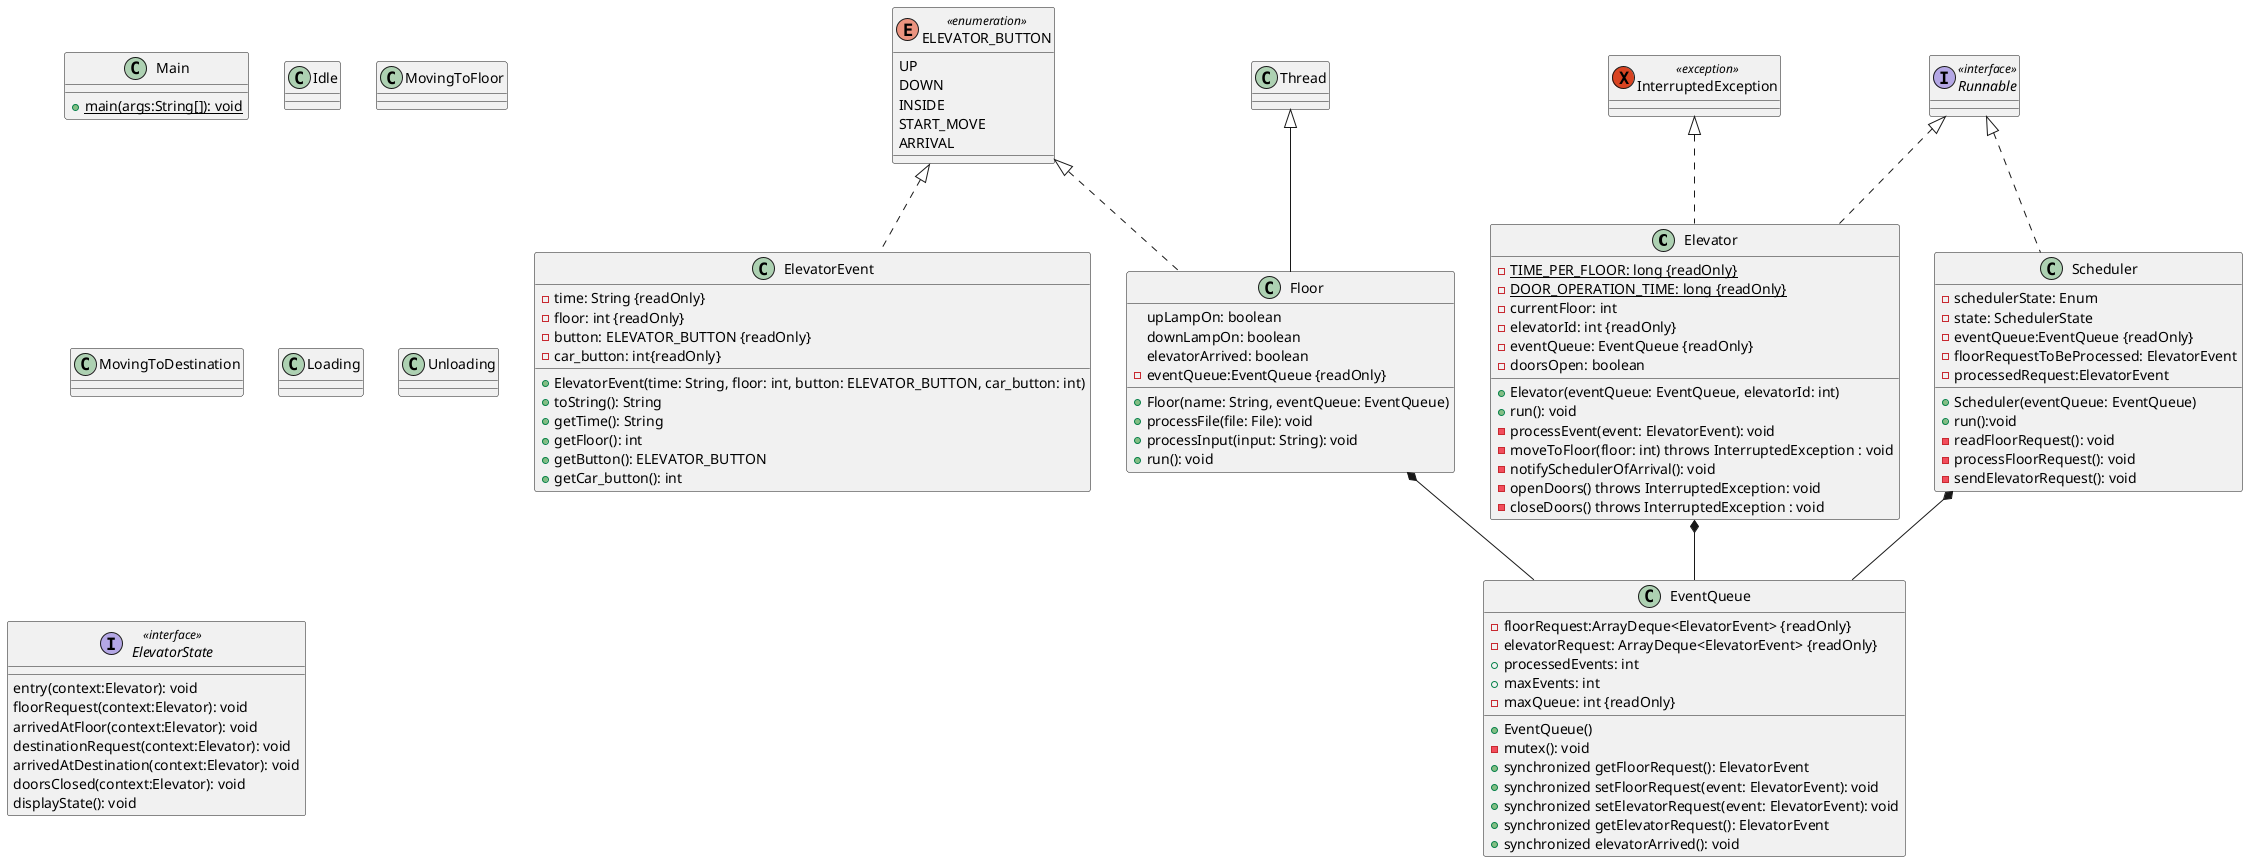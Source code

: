 @startuml
'https://plantuml.com/class-diagram

class Elevator
class ElevatorEvent
class EventQueue
class Floor
class Main
class Scheduler
class Idle
class MovingToFloor
class MovingToDestination
class Loading
class Unloading
enum ELEVATOR_BUTTON <<enumeration>>
exception InterruptedException <<exception>>
interface Runnable <<interface>>
interface ElevatorState <<interface>>

Scheduler *-- EventQueue
Elevator *-- EventQueue
Floor *-- EventQueue

InterruptedException <|.. Elevator

ELEVATOR_BUTTON <|.. ElevatorEvent
ELEVATOR_BUTTON <|.. Floor

interface ElevatorState {
entry(context:Elevator): void
floorRequest(context:Elevator): void
arrivedAtFloor(context:Elevator): void
destinationRequest(context:Elevator): void
arrivedAtDestination(context:Elevator): void
doorsClosed(context:Elevator): void
displayState(): void
}

class Elevator implements Runnable {
-{static} TIME_PER_FLOOR: long {readOnly}
-{static} DOOR_OPERATION_TIME: long {readOnly}
-currentFloor: int
-elevatorId: int {readOnly}
-eventQueue: EventQueue {readOnly}
-doorsOpen: boolean

+Elevator(eventQueue: EventQueue, elevatorId: int)
+run(): void
-processEvent(event: ElevatorEvent): void
-moveToFloor(floor: int) throws InterruptedException : void
-notifySchedulerOfArrival(): void
-openDoors() throws InterruptedException: void
-closeDoors() throws InterruptedException : void
}

enum ELEVATOR_BUTTON {
UP
DOWN
INSIDE
START_MOVE
ARRIVAL
}

class ElevatorEvent{
-time: String {readOnly}
-floor: int {readOnly}
-button: ELEVATOR_BUTTON {readOnly}
-car_button: int{readOnly}

+ElevatorEvent(time: String, floor: int, button: ELEVATOR_BUTTON, car_button: int)
+toString(): String
+getTime(): String
+getFloor(): int
+getButton(): ELEVATOR_BUTTON
+getCar_button(): int
}

class EventQueue{
-floorRequest:ArrayDeque<ElevatorEvent> {readOnly}
-elevatorRequest: ArrayDeque<ElevatorEvent> {readOnly}
+processedEvents: int
+maxEvents: int
-maxQueue: int {readOnly}

+EventQueue()
-mutex(): void
+synchronized getFloorRequest(): ElevatorEvent
+synchronized setFloorRequest(event: ElevatorEvent): void
+synchronized setElevatorRequest(event: ElevatorEvent): void
+synchronized getElevatorRequest(): ElevatorEvent
+synchronized elevatorArrived(): void
}

class Floor extends Thread{
upLampOn: boolean
downLampOn: boolean
elevatorArrived: boolean
-eventQueue:EventQueue {readOnly}

+Floor(name: String, eventQueue: EventQueue)
+processFile(file: File): void
+processInput(input: String): void
+run(): void
}

class Main{
+{Static} main(args:String[]): void
}

class Scheduler implements Runnable{

-schedulerState: Enum
-state: SchedulerState
-eventQueue:EventQueue {readOnly}
-floorRequestToBeProcessed: ElevatorEvent
-processedRequest:ElevatorEvent

+Scheduler(eventQueue: EventQueue)
+run():void
-readFloorRequest(): void
-processFloorRequest(): void
-sendElevatorRequest(): void

}

@enduml